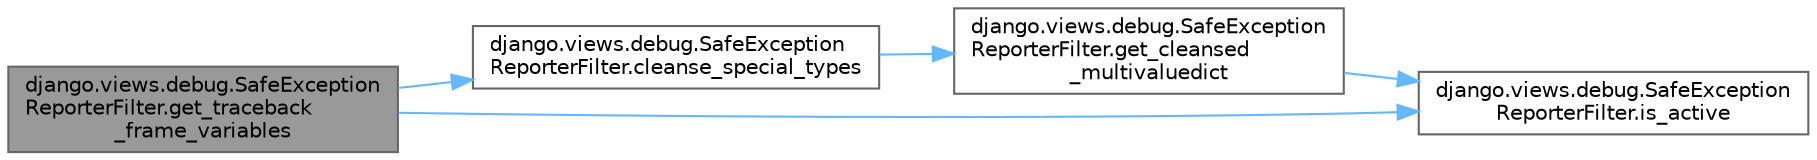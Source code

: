 digraph "django.views.debug.SafeExceptionReporterFilter.get_traceback_frame_variables"
{
 // LATEX_PDF_SIZE
  bgcolor="transparent";
  edge [fontname=Helvetica,fontsize=10,labelfontname=Helvetica,labelfontsize=10];
  node [fontname=Helvetica,fontsize=10,shape=box,height=0.2,width=0.4];
  rankdir="LR";
  Node1 [id="Node000001",label="django.views.debug.SafeException\lReporterFilter.get_traceback\l_frame_variables",height=0.2,width=0.4,color="gray40", fillcolor="grey60", style="filled", fontcolor="black",tooltip=" "];
  Node1 -> Node2 [id="edge1_Node000001_Node000002",color="steelblue1",style="solid",tooltip=" "];
  Node2 [id="Node000002",label="django.views.debug.SafeException\lReporterFilter.cleanse_special_types",height=0.2,width=0.4,color="grey40", fillcolor="white", style="filled",URL="$classdjango_1_1views_1_1debug_1_1_safe_exception_reporter_filter.html#a32953237ef66e426473df52cc0ab446e",tooltip=" "];
  Node2 -> Node3 [id="edge2_Node000002_Node000003",color="steelblue1",style="solid",tooltip=" "];
  Node3 [id="Node000003",label="django.views.debug.SafeException\lReporterFilter.get_cleansed\l_multivaluedict",height=0.2,width=0.4,color="grey40", fillcolor="white", style="filled",URL="$classdjango_1_1views_1_1debug_1_1_safe_exception_reporter_filter.html#af07f3d2e9a39b09a7923f91679121ba0",tooltip=" "];
  Node3 -> Node4 [id="edge3_Node000003_Node000004",color="steelblue1",style="solid",tooltip=" "];
  Node4 [id="Node000004",label="django.views.debug.SafeException\lReporterFilter.is_active",height=0.2,width=0.4,color="grey40", fillcolor="white", style="filled",URL="$classdjango_1_1views_1_1debug_1_1_safe_exception_reporter_filter.html#aab8528c7619c84a33b62e94264a3a339",tooltip=" "];
  Node1 -> Node4 [id="edge4_Node000001_Node000004",color="steelblue1",style="solid",tooltip=" "];
}
